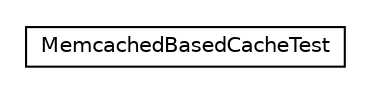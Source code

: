#!/usr/local/bin/dot
#
# Class diagram 
# Generated by UMLGraph version R5_6_6-8-g8d7759 (http://www.umlgraph.org/)
#

digraph G {
	edge [fontname="Helvetica",fontsize=10,labelfontname="Helvetica",labelfontsize=10];
	node [fontname="Helvetica",fontsize=10,shape=plaintext];
	nodesep=0.25;
	ranksep=0.5;
	// org.dayatang.cache.memcached.MemcachedBasedCacheTest
	c0 [label=<<table title="org.dayatang.cache.memcached.MemcachedBasedCacheTest" border="0" cellborder="1" cellspacing="0" cellpadding="2" port="p" href="./MemcachedBasedCacheTest.html">
		<tr><td><table border="0" cellspacing="0" cellpadding="1">
<tr><td align="center" balign="center"> MemcachedBasedCacheTest </td></tr>
		</table></td></tr>
		</table>>, URL="./MemcachedBasedCacheTest.html", fontname="Helvetica", fontcolor="black", fontsize=10.0];
}

